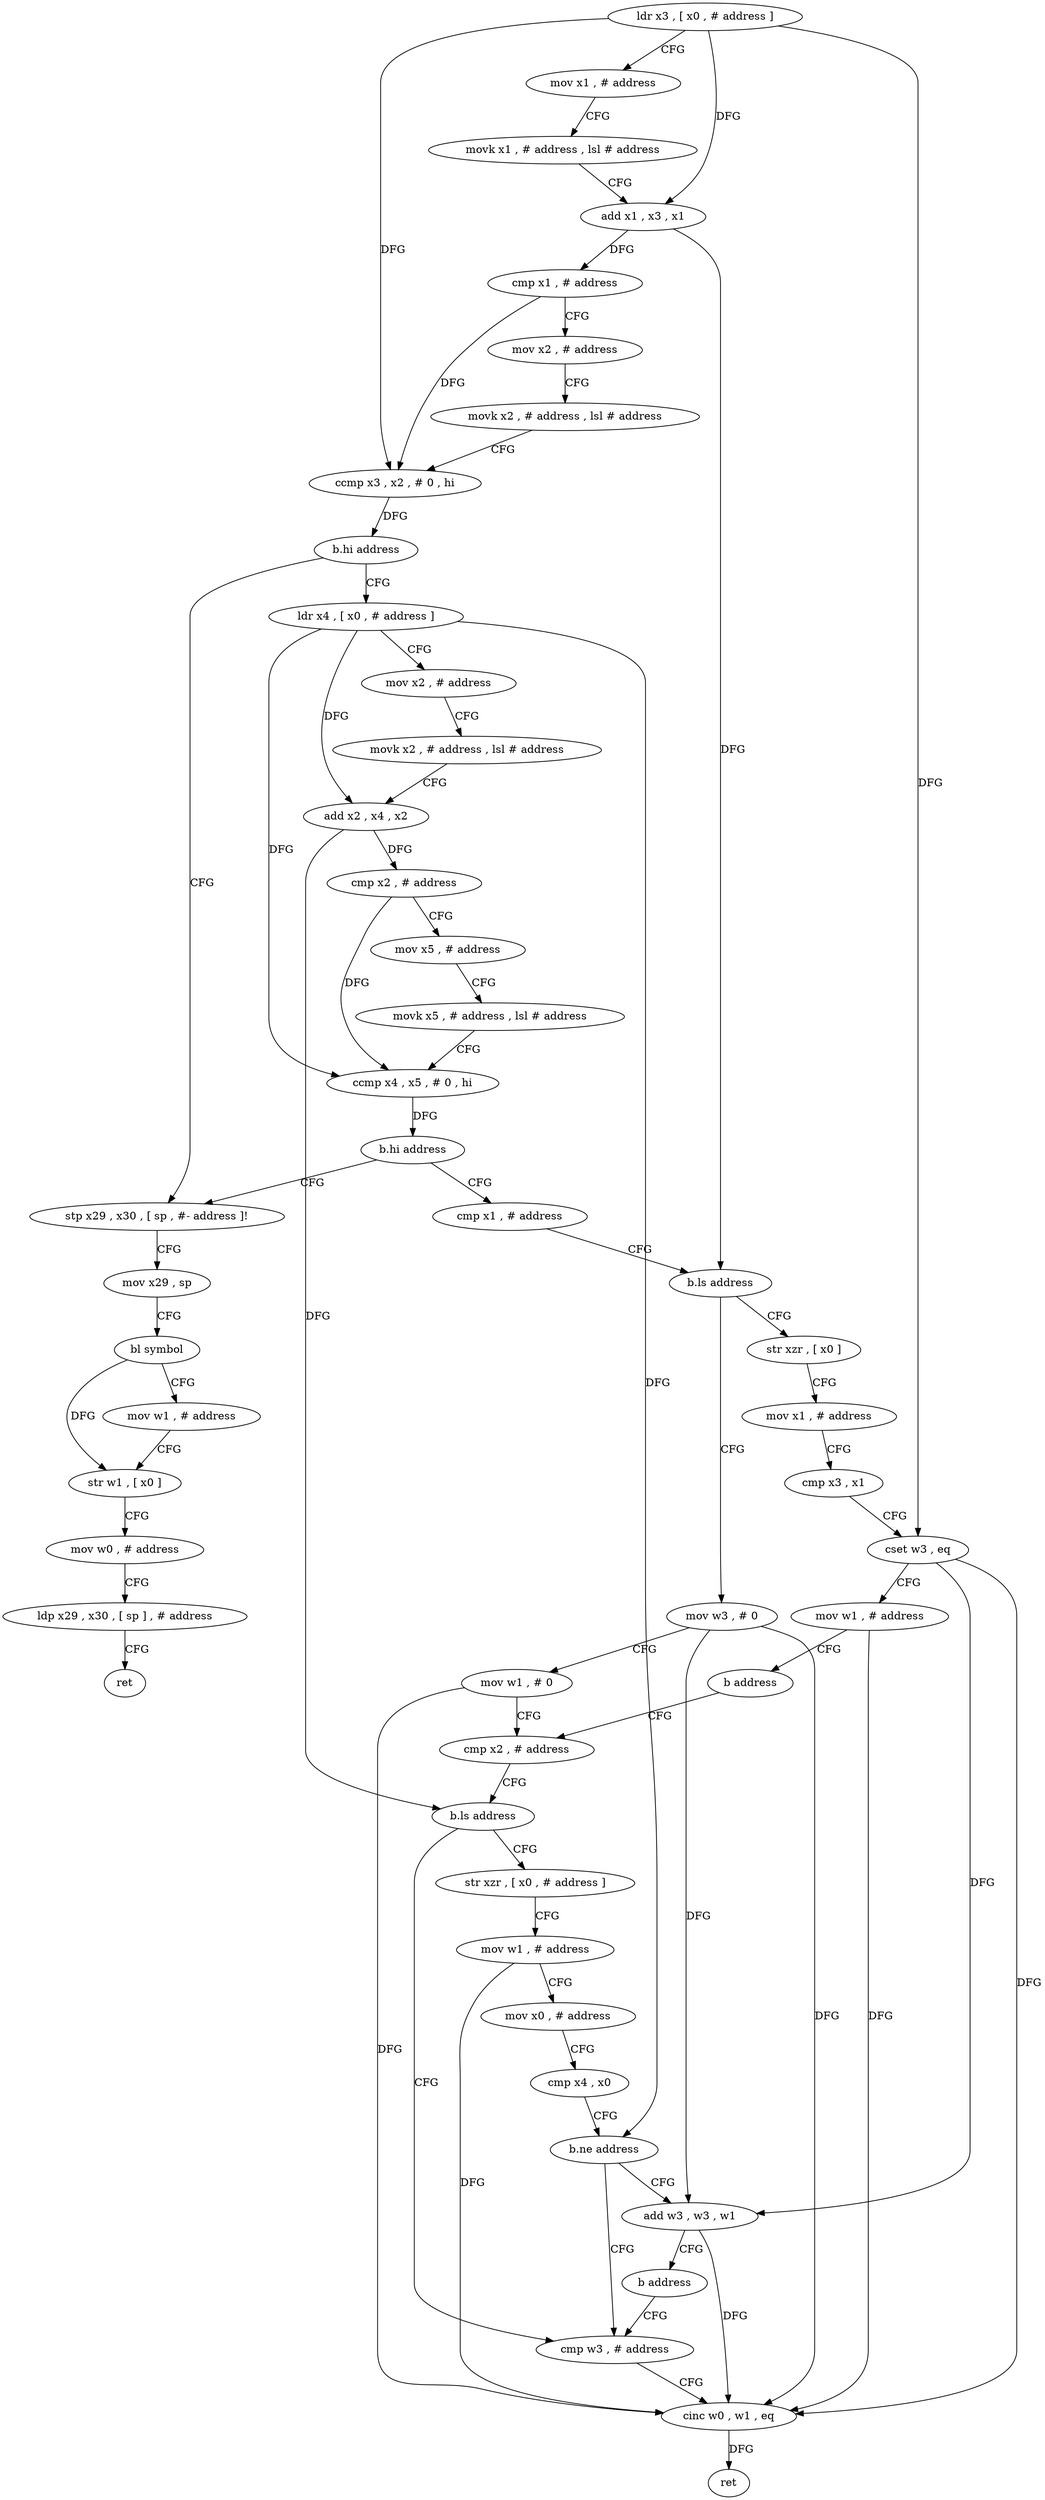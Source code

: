 digraph "func" {
"4282644" [label = "ldr x3 , [ x0 , # address ]" ]
"4282648" [label = "mov x1 , # address" ]
"4282652" [label = "movk x1 , # address , lsl # address" ]
"4282656" [label = "add x1 , x3 , x1" ]
"4282660" [label = "cmp x1 , # address" ]
"4282664" [label = "mov x2 , # address" ]
"4282668" [label = "movk x2 , # address , lsl # address" ]
"4282672" [label = "ccmp x3 , x2 , # 0 , hi" ]
"4282676" [label = "b.hi address" ]
"4282752" [label = "stp x29 , x30 , [ sp , #- address ]!" ]
"4282680" [label = "ldr x4 , [ x0 , # address ]" ]
"4282756" [label = "mov x29 , sp" ]
"4282760" [label = "bl symbol" ]
"4282764" [label = "mov w1 , # address" ]
"4282768" [label = "str w1 , [ x0 ]" ]
"4282772" [label = "mov w0 , # address" ]
"4282776" [label = "ldp x29 , x30 , [ sp ] , # address" ]
"4282780" [label = "ret" ]
"4282684" [label = "mov x2 , # address" ]
"4282688" [label = "movk x2 , # address , lsl # address" ]
"4282692" [label = "add x2 , x4 , x2" ]
"4282696" [label = "cmp x2 , # address" ]
"4282700" [label = "mov x5 , # address" ]
"4282704" [label = "movk x5 , # address , lsl # address" ]
"4282708" [label = "ccmp x4 , x5 , # 0 , hi" ]
"4282712" [label = "b.hi address" ]
"4282716" [label = "cmp x1 , # address" ]
"4282720" [label = "b.ls address" ]
"4282784" [label = "str xzr , [ x0 ]" ]
"4282724" [label = "mov w3 , # 0" ]
"4282788" [label = "mov x1 , # address" ]
"4282792" [label = "cmp x3 , x1" ]
"4282796" [label = "cset w3 , eq" ]
"4282800" [label = "mov w1 , # address" ]
"4282804" [label = "b address" ]
"4282732" [label = "cmp x2 , # address" ]
"4282728" [label = "mov w1 , # 0" ]
"4282736" [label = "b.ls address" ]
"4282808" [label = "str xzr , [ x0 , # address ]" ]
"4282740" [label = "cmp w3 , # address" ]
"4282812" [label = "mov w1 , # address" ]
"4282816" [label = "mov x0 , # address" ]
"4282820" [label = "cmp x4 , x0" ]
"4282824" [label = "b.ne address" ]
"4282828" [label = "add w3 , w3 , w1" ]
"4282744" [label = "cinc w0 , w1 , eq" ]
"4282748" [label = "ret" ]
"4282832" [label = "b address" ]
"4282644" -> "4282648" [ label = "CFG" ]
"4282644" -> "4282656" [ label = "DFG" ]
"4282644" -> "4282672" [ label = "DFG" ]
"4282644" -> "4282796" [ label = "DFG" ]
"4282648" -> "4282652" [ label = "CFG" ]
"4282652" -> "4282656" [ label = "CFG" ]
"4282656" -> "4282660" [ label = "DFG" ]
"4282656" -> "4282720" [ label = "DFG" ]
"4282660" -> "4282664" [ label = "CFG" ]
"4282660" -> "4282672" [ label = "DFG" ]
"4282664" -> "4282668" [ label = "CFG" ]
"4282668" -> "4282672" [ label = "CFG" ]
"4282672" -> "4282676" [ label = "DFG" ]
"4282676" -> "4282752" [ label = "CFG" ]
"4282676" -> "4282680" [ label = "CFG" ]
"4282752" -> "4282756" [ label = "CFG" ]
"4282680" -> "4282684" [ label = "CFG" ]
"4282680" -> "4282692" [ label = "DFG" ]
"4282680" -> "4282708" [ label = "DFG" ]
"4282680" -> "4282824" [ label = "DFG" ]
"4282756" -> "4282760" [ label = "CFG" ]
"4282760" -> "4282764" [ label = "CFG" ]
"4282760" -> "4282768" [ label = "DFG" ]
"4282764" -> "4282768" [ label = "CFG" ]
"4282768" -> "4282772" [ label = "CFG" ]
"4282772" -> "4282776" [ label = "CFG" ]
"4282776" -> "4282780" [ label = "CFG" ]
"4282684" -> "4282688" [ label = "CFG" ]
"4282688" -> "4282692" [ label = "CFG" ]
"4282692" -> "4282696" [ label = "DFG" ]
"4282692" -> "4282736" [ label = "DFG" ]
"4282696" -> "4282700" [ label = "CFG" ]
"4282696" -> "4282708" [ label = "DFG" ]
"4282700" -> "4282704" [ label = "CFG" ]
"4282704" -> "4282708" [ label = "CFG" ]
"4282708" -> "4282712" [ label = "DFG" ]
"4282712" -> "4282752" [ label = "CFG" ]
"4282712" -> "4282716" [ label = "CFG" ]
"4282716" -> "4282720" [ label = "CFG" ]
"4282720" -> "4282784" [ label = "CFG" ]
"4282720" -> "4282724" [ label = "CFG" ]
"4282784" -> "4282788" [ label = "CFG" ]
"4282724" -> "4282728" [ label = "CFG" ]
"4282724" -> "4282744" [ label = "DFG" ]
"4282724" -> "4282828" [ label = "DFG" ]
"4282788" -> "4282792" [ label = "CFG" ]
"4282792" -> "4282796" [ label = "CFG" ]
"4282796" -> "4282800" [ label = "CFG" ]
"4282796" -> "4282744" [ label = "DFG" ]
"4282796" -> "4282828" [ label = "DFG" ]
"4282800" -> "4282804" [ label = "CFG" ]
"4282800" -> "4282744" [ label = "DFG" ]
"4282804" -> "4282732" [ label = "CFG" ]
"4282732" -> "4282736" [ label = "CFG" ]
"4282728" -> "4282732" [ label = "CFG" ]
"4282728" -> "4282744" [ label = "DFG" ]
"4282736" -> "4282808" [ label = "CFG" ]
"4282736" -> "4282740" [ label = "CFG" ]
"4282808" -> "4282812" [ label = "CFG" ]
"4282740" -> "4282744" [ label = "CFG" ]
"4282812" -> "4282816" [ label = "CFG" ]
"4282812" -> "4282744" [ label = "DFG" ]
"4282816" -> "4282820" [ label = "CFG" ]
"4282820" -> "4282824" [ label = "CFG" ]
"4282824" -> "4282740" [ label = "CFG" ]
"4282824" -> "4282828" [ label = "CFG" ]
"4282828" -> "4282832" [ label = "CFG" ]
"4282828" -> "4282744" [ label = "DFG" ]
"4282744" -> "4282748" [ label = "DFG" ]
"4282832" -> "4282740" [ label = "CFG" ]
}
